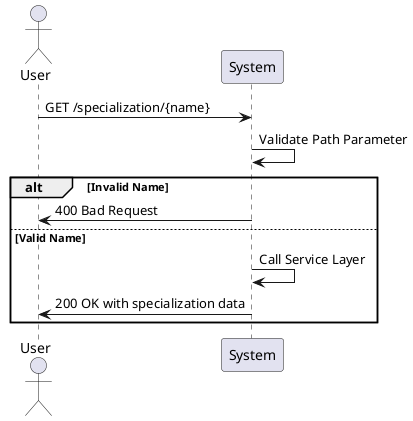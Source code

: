 @startuml
actor User
participant System

User -> System: GET /specialization/{name}
System -> System: Validate Path Parameter
alt Invalid Name
    System -> User: 400 Bad Request
else Valid Name
    System -> System: Call Service Layer
    System -> User: 200 OK with specialization data
end
@enduml
